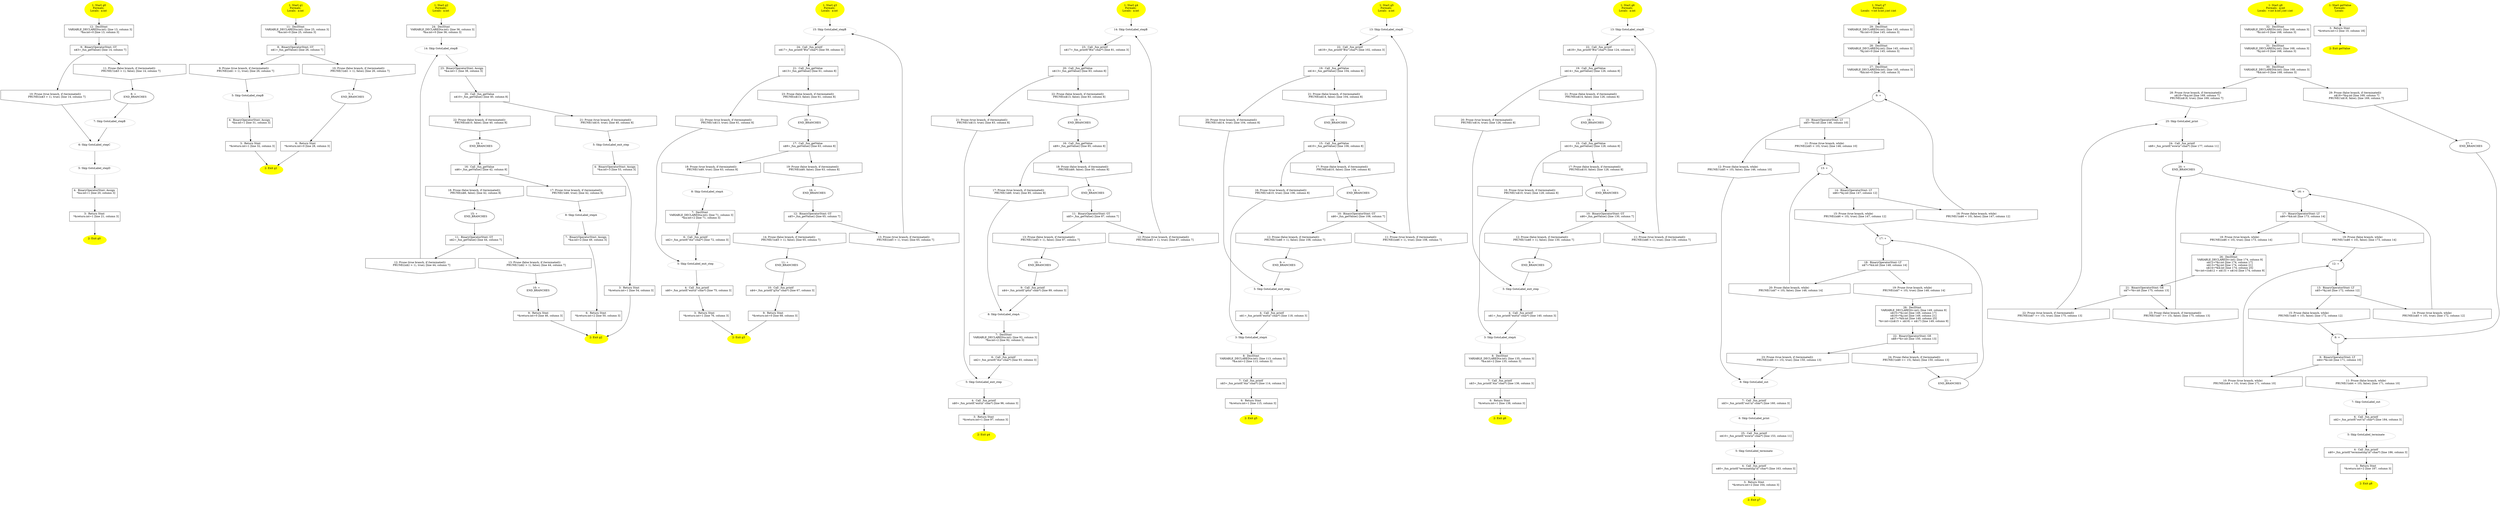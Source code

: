 /* @generated */
digraph cfg {
"g0.8ac829e3bb8338d7_1" [label="1: Start g0\nFormals: \nLocals:  a:int \n  " color=yellow style=filled]
	

	 "g0.8ac829e3bb8338d7_1" -> "g0.8ac829e3bb8338d7_12" ;
"g0.8ac829e3bb8338d7_2" [label="2: Exit g0 \n  " color=yellow style=filled]
	

"g0.8ac829e3bb8338d7_3" [label="3:  Return Stmt \n   *&return:int=1 [line 21, column 3]\n " shape="box"]
	

	 "g0.8ac829e3bb8338d7_3" -> "g0.8ac829e3bb8338d7_2" ;
"g0.8ac829e3bb8338d7_4" [label="4:  BinaryOperatorStmt: Assign \n   *&a:int=1 [line 20, column 3]\n " shape="box"]
	

	 "g0.8ac829e3bb8338d7_4" -> "g0.8ac829e3bb8338d7_3" ;
"g0.8ac829e3bb8338d7_5" [label="5: Skip GotoLabel_stepD \n  " color="gray"]
	

	 "g0.8ac829e3bb8338d7_5" -> "g0.8ac829e3bb8338d7_4" ;
"g0.8ac829e3bb8338d7_6" [label="6: Skip GotoLabel_stepC \n  " color="gray"]
	

	 "g0.8ac829e3bb8338d7_6" -> "g0.8ac829e3bb8338d7_5" ;
"g0.8ac829e3bb8338d7_7" [label="7: Skip GotoLabel_stepB \n  " color="gray"]
	

	 "g0.8ac829e3bb8338d7_7" -> "g0.8ac829e3bb8338d7_6" ;
"g0.8ac829e3bb8338d7_8" [label="8: + \n   END_BRANCHES\n " ]
	

	 "g0.8ac829e3bb8338d7_8" -> "g0.8ac829e3bb8338d7_7" ;
"g0.8ac829e3bb8338d7_9" [label="9:  BinaryOperatorStmt: GT \n   n$3=_fun_getValue() [line 14, column 7]\n " shape="box"]
	

	 "g0.8ac829e3bb8338d7_9" -> "g0.8ac829e3bb8338d7_10" ;
	 "g0.8ac829e3bb8338d7_9" -> "g0.8ac829e3bb8338d7_11" ;
"g0.8ac829e3bb8338d7_10" [label="10: Prune (true branch, if (terminated)) \n   PRUNE((n$3 > 1), true); [line 14, column 7]\n " shape="invhouse"]
	

	 "g0.8ac829e3bb8338d7_10" -> "g0.8ac829e3bb8338d7_6" ;
"g0.8ac829e3bb8338d7_11" [label="11: Prune (false branch, if (terminated)) \n   PRUNE(!(n$3 > 1), false); [line 14, column 7]\n " shape="invhouse"]
	

	 "g0.8ac829e3bb8338d7_11" -> "g0.8ac829e3bb8338d7_8" ;
"g0.8ac829e3bb8338d7_12" [label="12:  DeclStmt \n   VARIABLE_DECLARED(a:int); [line 13, column 3]\n  *&a:int=0 [line 13, column 3]\n " shape="box"]
	

	 "g0.8ac829e3bb8338d7_12" -> "g0.8ac829e3bb8338d7_9" ;
"g1.0120a4f9196a5f9e_1" [label="1: Start g1\nFormals: \nLocals:  a:int \n  " color=yellow style=filled]
	

	 "g1.0120a4f9196a5f9e_1" -> "g1.0120a4f9196a5f9e_11" ;
"g1.0120a4f9196a5f9e_2" [label="2: Exit g1 \n  " color=yellow style=filled]
	

"g1.0120a4f9196a5f9e_3" [label="3:  Return Stmt \n   *&return:int=1 [line 32, column 3]\n " shape="box"]
	

	 "g1.0120a4f9196a5f9e_3" -> "g1.0120a4f9196a5f9e_2" ;
"g1.0120a4f9196a5f9e_4" [label="4:  BinaryOperatorStmt: Assign \n   *&a:int=1 [line 31, column 3]\n " shape="box"]
	

	 "g1.0120a4f9196a5f9e_4" -> "g1.0120a4f9196a5f9e_3" ;
"g1.0120a4f9196a5f9e_5" [label="5: Skip GotoLabel_stepB \n  " color="gray"]
	

	 "g1.0120a4f9196a5f9e_5" -> "g1.0120a4f9196a5f9e_4" ;
"g1.0120a4f9196a5f9e_6" [label="6:  Return Stmt \n   *&return:int=0 [line 28, column 3]\n " shape="box"]
	

	 "g1.0120a4f9196a5f9e_6" -> "g1.0120a4f9196a5f9e_2" ;
"g1.0120a4f9196a5f9e_7" [label="7: + \n   END_BRANCHES\n " ]
	

	 "g1.0120a4f9196a5f9e_7" -> "g1.0120a4f9196a5f9e_6" ;
"g1.0120a4f9196a5f9e_8" [label="8:  BinaryOperatorStmt: GT \n   n$1=_fun_getValue() [line 26, column 7]\n " shape="box"]
	

	 "g1.0120a4f9196a5f9e_8" -> "g1.0120a4f9196a5f9e_9" ;
	 "g1.0120a4f9196a5f9e_8" -> "g1.0120a4f9196a5f9e_10" ;
"g1.0120a4f9196a5f9e_9" [label="9: Prune (true branch, if (terminated)) \n   PRUNE((n$1 > 1), true); [line 26, column 7]\n " shape="invhouse"]
	

	 "g1.0120a4f9196a5f9e_9" -> "g1.0120a4f9196a5f9e_5" ;
"g1.0120a4f9196a5f9e_10" [label="10: Prune (false branch, if (terminated)) \n   PRUNE(!(n$1 > 1), false); [line 26, column 7]\n " shape="invhouse"]
	

	 "g1.0120a4f9196a5f9e_10" -> "g1.0120a4f9196a5f9e_7" ;
"g1.0120a4f9196a5f9e_11" [label="11:  DeclStmt \n   VARIABLE_DECLARED(a:int); [line 25, column 3]\n  *&a:int=0 [line 25, column 3]\n " shape="box"]
	

	 "g1.0120a4f9196a5f9e_11" -> "g1.0120a4f9196a5f9e_8" ;
"g2.e1c80488853d86ab_1" [label="1: Start g2\nFormals: \nLocals:  a:int \n  " color=yellow style=filled]
	

	 "g2.e1c80488853d86ab_1" -> "g2.e1c80488853d86ab_24" ;
"g2.e1c80488853d86ab_2" [label="2: Exit g2 \n  " color=yellow style=filled]
	

"g2.e1c80488853d86ab_3" [label="3:  Return Stmt \n   *&return:int=1 [line 54, column 3]\n " shape="box"]
	

	 "g2.e1c80488853d86ab_3" -> "g2.e1c80488853d86ab_2" ;
"g2.e1c80488853d86ab_4" [label="4:  BinaryOperatorStmt: Assign \n   *&a:int=3 [line 53, column 3]\n " shape="box"]
	

	 "g2.e1c80488853d86ab_4" -> "g2.e1c80488853d86ab_3" ;
"g2.e1c80488853d86ab_5" [label="5: Skip GotoLabel_exit_step \n  " color="gray"]
	

	 "g2.e1c80488853d86ab_5" -> "g2.e1c80488853d86ab_4" ;
"g2.e1c80488853d86ab_6" [label="6:  Return Stmt \n   *&return:int=2 [line 50, column 3]\n " shape="box"]
	

	 "g2.e1c80488853d86ab_6" -> "g2.e1c80488853d86ab_2" ;
"g2.e1c80488853d86ab_7" [label="7:  BinaryOperatorStmt: Assign \n   *&a:int=2 [line 49, column 3]\n " shape="box"]
	

	 "g2.e1c80488853d86ab_7" -> "g2.e1c80488853d86ab_6" ;
"g2.e1c80488853d86ab_8" [label="8: Skip GotoLabel_stepA \n  " color="gray"]
	

	 "g2.e1c80488853d86ab_8" -> "g2.e1c80488853d86ab_7" ;
"g2.e1c80488853d86ab_9" [label="9:  Return Stmt \n   *&return:int=0 [line 46, column 3]\n " shape="box"]
	

	 "g2.e1c80488853d86ab_9" -> "g2.e1c80488853d86ab_2" ;
"g2.e1c80488853d86ab_10" [label="10: + \n   END_BRANCHES\n " ]
	

	 "g2.e1c80488853d86ab_10" -> "g2.e1c80488853d86ab_9" ;
"g2.e1c80488853d86ab_11" [label="11:  BinaryOperatorStmt: GT \n   n$2=_fun_getValue() [line 44, column 7]\n " shape="box"]
	

	 "g2.e1c80488853d86ab_11" -> "g2.e1c80488853d86ab_12" ;
	 "g2.e1c80488853d86ab_11" -> "g2.e1c80488853d86ab_13" ;
"g2.e1c80488853d86ab_12" [label="12: Prune (true branch, if (terminated)) \n   PRUNE((n$2 > 1), true); [line 44, column 7]\n " shape="invhouse"]
	

	 "g2.e1c80488853d86ab_12" -> "g2.e1c80488853d86ab_14" ;
"g2.e1c80488853d86ab_13" [label="13: Prune (false branch, if (terminated)) \n   PRUNE(!(n$2 > 1), false); [line 44, column 7]\n " shape="invhouse"]
	

	 "g2.e1c80488853d86ab_13" -> "g2.e1c80488853d86ab_10" ;
"g2.e1c80488853d86ab_14" [label="14: Skip GotoLabel_stepB \n  " color="gray"]
	

	 "g2.e1c80488853d86ab_14" -> "g2.e1c80488853d86ab_23" ;
"g2.e1c80488853d86ab_15" [label="15: + \n   END_BRANCHES\n " ]
	

	 "g2.e1c80488853d86ab_15" -> "g2.e1c80488853d86ab_11" ;
"g2.e1c80488853d86ab_16" [label="16:  Call _fun_getValue \n   n$6=_fun_getValue() [line 42, column 8]\n " shape="box"]
	

	 "g2.e1c80488853d86ab_16" -> "g2.e1c80488853d86ab_17" ;
	 "g2.e1c80488853d86ab_16" -> "g2.e1c80488853d86ab_18" ;
"g2.e1c80488853d86ab_17" [label="17: Prune (true branch, if (terminated)) \n   PRUNE(!n$6, true); [line 42, column 8]\n " shape="invhouse"]
	

	 "g2.e1c80488853d86ab_17" -> "g2.e1c80488853d86ab_8" ;
"g2.e1c80488853d86ab_18" [label="18: Prune (false branch, if (terminated)) \n   PRUNE(n$6, false); [line 42, column 8]\n " shape="invhouse"]
	

	 "g2.e1c80488853d86ab_18" -> "g2.e1c80488853d86ab_15" ;
"g2.e1c80488853d86ab_19" [label="19: + \n   END_BRANCHES\n " ]
	

	 "g2.e1c80488853d86ab_19" -> "g2.e1c80488853d86ab_16" ;
"g2.e1c80488853d86ab_20" [label="20:  Call _fun_getValue \n   n$10=_fun_getValue() [line 40, column 8]\n " shape="box"]
	

	 "g2.e1c80488853d86ab_20" -> "g2.e1c80488853d86ab_21" ;
	 "g2.e1c80488853d86ab_20" -> "g2.e1c80488853d86ab_22" ;
"g2.e1c80488853d86ab_21" [label="21: Prune (true branch, if (terminated)) \n   PRUNE(!n$10, true); [line 40, column 8]\n " shape="invhouse"]
	

	 "g2.e1c80488853d86ab_21" -> "g2.e1c80488853d86ab_5" ;
"g2.e1c80488853d86ab_22" [label="22: Prune (false branch, if (terminated)) \n   PRUNE(n$10, false); [line 40, column 8]\n " shape="invhouse"]
	

	 "g2.e1c80488853d86ab_22" -> "g2.e1c80488853d86ab_19" ;
"g2.e1c80488853d86ab_23" [label="23:  BinaryOperatorStmt: Assign \n   *&a:int=1 [line 38, column 3]\n " shape="box"]
	

	 "g2.e1c80488853d86ab_23" -> "g2.e1c80488853d86ab_20" ;
"g2.e1c80488853d86ab_24" [label="24:  DeclStmt \n   VARIABLE_DECLARED(a:int); [line 36, column 3]\n  *&a:int=0 [line 36, column 3]\n " shape="box"]
	

	 "g2.e1c80488853d86ab_24" -> "g2.e1c80488853d86ab_14" ;
"g3.8a9fd7dfda802921_1" [label="1: Start g3\nFormals: \nLocals:  a:int \n  " color=yellow style=filled]
	

	 "g3.8a9fd7dfda802921_1" -> "g3.8a9fd7dfda802921_15" ;
"g3.8a9fd7dfda802921_2" [label="2: Exit g3 \n  " color=yellow style=filled]
	

"g3.8a9fd7dfda802921_3" [label="3:  Return Stmt \n   *&return:int=1 [line 76, column 3]\n " shape="box"]
	

	 "g3.8a9fd7dfda802921_3" -> "g3.8a9fd7dfda802921_2" ;
"g3.8a9fd7dfda802921_4" [label="4:  Call _fun_printf \n   n$0=_fun_printf(\"exit\\n\":char*) [line 75, column 3]\n " shape="box"]
	

	 "g3.8a9fd7dfda802921_4" -> "g3.8a9fd7dfda802921_3" ;
"g3.8a9fd7dfda802921_5" [label="5: Skip GotoLabel_exit_step \n  " color="gray"]
	

	 "g3.8a9fd7dfda802921_5" -> "g3.8a9fd7dfda802921_4" ;
"g3.8a9fd7dfda802921_6" [label="6:  Call _fun_printf \n   n$2=_fun_printf(\"A\\n\":char*) [line 72, column 3]\n " shape="box"]
	

	 "g3.8a9fd7dfda802921_6" -> "g3.8a9fd7dfda802921_5" ;
"g3.8a9fd7dfda802921_7" [label="7:  DeclStmt \n   VARIABLE_DECLARED(a:int); [line 71, column 3]\n  *&a:int=2 [line 71, column 3]\n " shape="box"]
	

	 "g3.8a9fd7dfda802921_7" -> "g3.8a9fd7dfda802921_6" ;
"g3.8a9fd7dfda802921_8" [label="8: Skip GotoLabel_stepA \n  " color="gray"]
	

	 "g3.8a9fd7dfda802921_8" -> "g3.8a9fd7dfda802921_7" ;
"g3.8a9fd7dfda802921_9" [label="9:  Return Stmt \n   *&return:int=0 [line 68, column 3]\n " shape="box"]
	

	 "g3.8a9fd7dfda802921_9" -> "g3.8a9fd7dfda802921_2" ;
"g3.8a9fd7dfda802921_10" [label="10:  Call _fun_printf \n   n$4=_fun_printf(\"g3\\n\":char*) [line 67, column 3]\n " shape="box"]
	

	 "g3.8a9fd7dfda802921_10" -> "g3.8a9fd7dfda802921_9" ;
"g3.8a9fd7dfda802921_11" [label="11: + \n   END_BRANCHES\n " ]
	

	 "g3.8a9fd7dfda802921_11" -> "g3.8a9fd7dfda802921_10" ;
"g3.8a9fd7dfda802921_12" [label="12:  BinaryOperatorStmt: GT \n   n$5=_fun_getValue() [line 65, column 7]\n " shape="box"]
	

	 "g3.8a9fd7dfda802921_12" -> "g3.8a9fd7dfda802921_13" ;
	 "g3.8a9fd7dfda802921_12" -> "g3.8a9fd7dfda802921_14" ;
"g3.8a9fd7dfda802921_13" [label="13: Prune (true branch, if (terminated)) \n   PRUNE((n$5 > 1), true); [line 65, column 7]\n " shape="invhouse"]
	

	 "g3.8a9fd7dfda802921_13" -> "g3.8a9fd7dfda802921_15" ;
"g3.8a9fd7dfda802921_14" [label="14: Prune (false branch, if (terminated)) \n   PRUNE(!(n$5 > 1), false); [line 65, column 7]\n " shape="invhouse"]
	

	 "g3.8a9fd7dfda802921_14" -> "g3.8a9fd7dfda802921_11" ;
"g3.8a9fd7dfda802921_15" [label="15: Skip GotoLabel_stepB \n  " color="gray"]
	

	 "g3.8a9fd7dfda802921_15" -> "g3.8a9fd7dfda802921_24" ;
"g3.8a9fd7dfda802921_16" [label="16: + \n   END_BRANCHES\n " ]
	

	 "g3.8a9fd7dfda802921_16" -> "g3.8a9fd7dfda802921_12" ;
"g3.8a9fd7dfda802921_17" [label="17:  Call _fun_getValue \n   n$9=_fun_getValue() [line 63, column 8]\n " shape="box"]
	

	 "g3.8a9fd7dfda802921_17" -> "g3.8a9fd7dfda802921_18" ;
	 "g3.8a9fd7dfda802921_17" -> "g3.8a9fd7dfda802921_19" ;
"g3.8a9fd7dfda802921_18" [label="18: Prune (true branch, if (terminated)) \n   PRUNE(!n$9, true); [line 63, column 8]\n " shape="invhouse"]
	

	 "g3.8a9fd7dfda802921_18" -> "g3.8a9fd7dfda802921_8" ;
"g3.8a9fd7dfda802921_19" [label="19: Prune (false branch, if (terminated)) \n   PRUNE(n$9, false); [line 63, column 8]\n " shape="invhouse"]
	

	 "g3.8a9fd7dfda802921_19" -> "g3.8a9fd7dfda802921_16" ;
"g3.8a9fd7dfda802921_20" [label="20: + \n   END_BRANCHES\n " ]
	

	 "g3.8a9fd7dfda802921_20" -> "g3.8a9fd7dfda802921_17" ;
"g3.8a9fd7dfda802921_21" [label="21:  Call _fun_getValue \n   n$13=_fun_getValue() [line 61, column 8]\n " shape="box"]
	

	 "g3.8a9fd7dfda802921_21" -> "g3.8a9fd7dfda802921_22" ;
	 "g3.8a9fd7dfda802921_21" -> "g3.8a9fd7dfda802921_23" ;
"g3.8a9fd7dfda802921_22" [label="22: Prune (true branch, if (terminated)) \n   PRUNE(!n$13, true); [line 61, column 8]\n " shape="invhouse"]
	

	 "g3.8a9fd7dfda802921_22" -> "g3.8a9fd7dfda802921_5" ;
"g3.8a9fd7dfda802921_23" [label="23: Prune (false branch, if (terminated)) \n   PRUNE(n$13, false); [line 61, column 8]\n " shape="invhouse"]
	

	 "g3.8a9fd7dfda802921_23" -> "g3.8a9fd7dfda802921_20" ;
"g3.8a9fd7dfda802921_24" [label="24:  Call _fun_printf \n   n$17=_fun_printf(\"B\\n\":char*) [line 59, column 3]\n " shape="box"]
	

	 "g3.8a9fd7dfda802921_24" -> "g3.8a9fd7dfda802921_21" ;
"g4.b0b5c8f28ad7834e_1" [label="1: Start g4\nFormals: \nLocals:  a:int \n  " color=yellow style=filled]
	

	 "g4.b0b5c8f28ad7834e_1" -> "g4.b0b5c8f28ad7834e_14" ;
"g4.b0b5c8f28ad7834e_2" [label="2: Exit g4 \n  " color=yellow style=filled]
	

"g4.b0b5c8f28ad7834e_3" [label="3:  Return Stmt \n   *&return:int=1 [line 97, column 3]\n " shape="box"]
	

	 "g4.b0b5c8f28ad7834e_3" -> "g4.b0b5c8f28ad7834e_2" ;
"g4.b0b5c8f28ad7834e_4" [label="4:  Call _fun_printf \n   n$0=_fun_printf(\"exit\\n\":char*) [line 96, column 3]\n " shape="box"]
	

	 "g4.b0b5c8f28ad7834e_4" -> "g4.b0b5c8f28ad7834e_3" ;
"g4.b0b5c8f28ad7834e_5" [label="5: Skip GotoLabel_exit_step \n  " color="gray"]
	

	 "g4.b0b5c8f28ad7834e_5" -> "g4.b0b5c8f28ad7834e_4" ;
"g4.b0b5c8f28ad7834e_6" [label="6:  Call _fun_printf \n   n$2=_fun_printf(\"A\\n\":char*) [line 93, column 3]\n " shape="box"]
	

	 "g4.b0b5c8f28ad7834e_6" -> "g4.b0b5c8f28ad7834e_5" ;
"g4.b0b5c8f28ad7834e_7" [label="7:  DeclStmt \n   VARIABLE_DECLARED(a:int); [line 92, column 3]\n  *&a:int=2 [line 92, column 3]\n " shape="box"]
	

	 "g4.b0b5c8f28ad7834e_7" -> "g4.b0b5c8f28ad7834e_6" ;
"g4.b0b5c8f28ad7834e_8" [label="8: Skip GotoLabel_stepA \n  " color="gray"]
	

	 "g4.b0b5c8f28ad7834e_8" -> "g4.b0b5c8f28ad7834e_7" ;
"g4.b0b5c8f28ad7834e_9" [label="9:  Call _fun_printf \n   n$4=_fun_printf(\"g4\\n\":char*) [line 89, column 3]\n " shape="box"]
	

	 "g4.b0b5c8f28ad7834e_9" -> "g4.b0b5c8f28ad7834e_8" ;
"g4.b0b5c8f28ad7834e_10" [label="10: + \n   END_BRANCHES\n " ]
	

	 "g4.b0b5c8f28ad7834e_10" -> "g4.b0b5c8f28ad7834e_9" ;
"g4.b0b5c8f28ad7834e_11" [label="11:  BinaryOperatorStmt: GT \n   n$5=_fun_getValue() [line 87, column 7]\n " shape="box"]
	

	 "g4.b0b5c8f28ad7834e_11" -> "g4.b0b5c8f28ad7834e_12" ;
	 "g4.b0b5c8f28ad7834e_11" -> "g4.b0b5c8f28ad7834e_13" ;
"g4.b0b5c8f28ad7834e_12" [label="12: Prune (true branch, if (terminated)) \n   PRUNE((n$5 > 1), true); [line 87, column 7]\n " shape="invhouse"]
	

	 "g4.b0b5c8f28ad7834e_12" -> "g4.b0b5c8f28ad7834e_14" ;
"g4.b0b5c8f28ad7834e_13" [label="13: Prune (false branch, if (terminated)) \n   PRUNE(!(n$5 > 1), false); [line 87, column 7]\n " shape="invhouse"]
	

	 "g4.b0b5c8f28ad7834e_13" -> "g4.b0b5c8f28ad7834e_10" ;
"g4.b0b5c8f28ad7834e_14" [label="14: Skip GotoLabel_stepB \n  " color="gray"]
	

	 "g4.b0b5c8f28ad7834e_14" -> "g4.b0b5c8f28ad7834e_23" ;
"g4.b0b5c8f28ad7834e_15" [label="15: + \n   END_BRANCHES\n " ]
	

	 "g4.b0b5c8f28ad7834e_15" -> "g4.b0b5c8f28ad7834e_11" ;
"g4.b0b5c8f28ad7834e_16" [label="16:  Call _fun_getValue \n   n$9=_fun_getValue() [line 85, column 8]\n " shape="box"]
	

	 "g4.b0b5c8f28ad7834e_16" -> "g4.b0b5c8f28ad7834e_17" ;
	 "g4.b0b5c8f28ad7834e_16" -> "g4.b0b5c8f28ad7834e_18" ;
"g4.b0b5c8f28ad7834e_17" [label="17: Prune (true branch, if (terminated)) \n   PRUNE(!n$9, true); [line 85, column 8]\n " shape="invhouse"]
	

	 "g4.b0b5c8f28ad7834e_17" -> "g4.b0b5c8f28ad7834e_8" ;
"g4.b0b5c8f28ad7834e_18" [label="18: Prune (false branch, if (terminated)) \n   PRUNE(n$9, false); [line 85, column 8]\n " shape="invhouse"]
	

	 "g4.b0b5c8f28ad7834e_18" -> "g4.b0b5c8f28ad7834e_15" ;
"g4.b0b5c8f28ad7834e_19" [label="19: + \n   END_BRANCHES\n " ]
	

	 "g4.b0b5c8f28ad7834e_19" -> "g4.b0b5c8f28ad7834e_16" ;
"g4.b0b5c8f28ad7834e_20" [label="20:  Call _fun_getValue \n   n$13=_fun_getValue() [line 83, column 8]\n " shape="box"]
	

	 "g4.b0b5c8f28ad7834e_20" -> "g4.b0b5c8f28ad7834e_21" ;
	 "g4.b0b5c8f28ad7834e_20" -> "g4.b0b5c8f28ad7834e_22" ;
"g4.b0b5c8f28ad7834e_21" [label="21: Prune (true branch, if (terminated)) \n   PRUNE(!n$13, true); [line 83, column 8]\n " shape="invhouse"]
	

	 "g4.b0b5c8f28ad7834e_21" -> "g4.b0b5c8f28ad7834e_5" ;
"g4.b0b5c8f28ad7834e_22" [label="22: Prune (false branch, if (terminated)) \n   PRUNE(n$13, false); [line 83, column 8]\n " shape="invhouse"]
	

	 "g4.b0b5c8f28ad7834e_22" -> "g4.b0b5c8f28ad7834e_19" ;
"g4.b0b5c8f28ad7834e_23" [label="23:  Call _fun_printf \n   n$17=_fun_printf(\"B\\n\":char*) [line 81, column 3]\n " shape="box"]
	

	 "g4.b0b5c8f28ad7834e_23" -> "g4.b0b5c8f28ad7834e_20" ;
"g5.37c965a8d6d7bec2_1" [label="1: Start g5\nFormals: \nLocals:  a:int \n  " color=yellow style=filled]
	

	 "g5.37c965a8d6d7bec2_1" -> "g5.37c965a8d6d7bec2_13" ;
"g5.37c965a8d6d7bec2_2" [label="2: Exit g5 \n  " color=yellow style=filled]
	

"g5.37c965a8d6d7bec2_3" [label="3: Skip GotoLabel_stepA \n  " color="gray"]
	

	 "g5.37c965a8d6d7bec2_3" -> "g5.37c965a8d6d7bec2_8" ;
"g5.37c965a8d6d7bec2_4" [label="4:  Call _fun_printf \n   n$1=_fun_printf(\"exit\\n\":char*) [line 118, column 3]\n " shape="box"]
	

	 "g5.37c965a8d6d7bec2_4" -> "g5.37c965a8d6d7bec2_3" ;
"g5.37c965a8d6d7bec2_5" [label="5: Skip GotoLabel_exit_step \n  " color="gray"]
	

	 "g5.37c965a8d6d7bec2_5" -> "g5.37c965a8d6d7bec2_4" ;
"g5.37c965a8d6d7bec2_6" [label="6:  Return Stmt \n   *&return:int=1 [line 115, column 3]\n " shape="box"]
	

	 "g5.37c965a8d6d7bec2_6" -> "g5.37c965a8d6d7bec2_2" ;
"g5.37c965a8d6d7bec2_7" [label="7:  Call _fun_printf \n   n$3=_fun_printf(\"A\\n\":char*) [line 114, column 3]\n " shape="box"]
	

	 "g5.37c965a8d6d7bec2_7" -> "g5.37c965a8d6d7bec2_6" ;
"g5.37c965a8d6d7bec2_8" [label="8:  DeclStmt \n   VARIABLE_DECLARED(a:int); [line 113, column 3]\n  *&a:int=2 [line 113, column 3]\n " shape="box"]
	

	 "g5.37c965a8d6d7bec2_8" -> "g5.37c965a8d6d7bec2_7" ;
"g5.37c965a8d6d7bec2_9" [label="9: + \n   END_BRANCHES\n " ]
	

	 "g5.37c965a8d6d7bec2_9" -> "g5.37c965a8d6d7bec2_5" ;
"g5.37c965a8d6d7bec2_10" [label="10:  BinaryOperatorStmt: GT \n   n$6=_fun_getValue() [line 108, column 7]\n " shape="box"]
	

	 "g5.37c965a8d6d7bec2_10" -> "g5.37c965a8d6d7bec2_11" ;
	 "g5.37c965a8d6d7bec2_10" -> "g5.37c965a8d6d7bec2_12" ;
"g5.37c965a8d6d7bec2_11" [label="11: Prune (true branch, if (terminated)) \n   PRUNE((n$6 > 1), true); [line 108, column 7]\n " shape="invhouse"]
	

	 "g5.37c965a8d6d7bec2_11" -> "g5.37c965a8d6d7bec2_13" ;
"g5.37c965a8d6d7bec2_12" [label="12: Prune (false branch, if (terminated)) \n   PRUNE(!(n$6 > 1), false); [line 108, column 7]\n " shape="invhouse"]
	

	 "g5.37c965a8d6d7bec2_12" -> "g5.37c965a8d6d7bec2_9" ;
"g5.37c965a8d6d7bec2_13" [label="13: Skip GotoLabel_stepB \n  " color="gray"]
	

	 "g5.37c965a8d6d7bec2_13" -> "g5.37c965a8d6d7bec2_22" ;
"g5.37c965a8d6d7bec2_14" [label="14: + \n   END_BRANCHES\n " ]
	

	 "g5.37c965a8d6d7bec2_14" -> "g5.37c965a8d6d7bec2_10" ;
"g5.37c965a8d6d7bec2_15" [label="15:  Call _fun_getValue \n   n$10=_fun_getValue() [line 106, column 8]\n " shape="box"]
	

	 "g5.37c965a8d6d7bec2_15" -> "g5.37c965a8d6d7bec2_16" ;
	 "g5.37c965a8d6d7bec2_15" -> "g5.37c965a8d6d7bec2_17" ;
"g5.37c965a8d6d7bec2_16" [label="16: Prune (true branch, if (terminated)) \n   PRUNE(!n$10, true); [line 106, column 8]\n " shape="invhouse"]
	

	 "g5.37c965a8d6d7bec2_16" -> "g5.37c965a8d6d7bec2_3" ;
"g5.37c965a8d6d7bec2_17" [label="17: Prune (false branch, if (terminated)) \n   PRUNE(n$10, false); [line 106, column 8]\n " shape="invhouse"]
	

	 "g5.37c965a8d6d7bec2_17" -> "g5.37c965a8d6d7bec2_14" ;
"g5.37c965a8d6d7bec2_18" [label="18: + \n   END_BRANCHES\n " ]
	

	 "g5.37c965a8d6d7bec2_18" -> "g5.37c965a8d6d7bec2_15" ;
"g5.37c965a8d6d7bec2_19" [label="19:  Call _fun_getValue \n   n$14=_fun_getValue() [line 104, column 8]\n " shape="box"]
	

	 "g5.37c965a8d6d7bec2_19" -> "g5.37c965a8d6d7bec2_20" ;
	 "g5.37c965a8d6d7bec2_19" -> "g5.37c965a8d6d7bec2_21" ;
"g5.37c965a8d6d7bec2_20" [label="20: Prune (true branch, if (terminated)) \n   PRUNE(!n$14, true); [line 104, column 8]\n " shape="invhouse"]
	

	 "g5.37c965a8d6d7bec2_20" -> "g5.37c965a8d6d7bec2_5" ;
"g5.37c965a8d6d7bec2_21" [label="21: Prune (false branch, if (terminated)) \n   PRUNE(n$14, false); [line 104, column 8]\n " shape="invhouse"]
	

	 "g5.37c965a8d6d7bec2_21" -> "g5.37c965a8d6d7bec2_18" ;
"g5.37c965a8d6d7bec2_22" [label="22:  Call _fun_printf \n   n$18=_fun_printf(\"B\\n\":char*) [line 102, column 3]\n " shape="box"]
	

	 "g5.37c965a8d6d7bec2_22" -> "g5.37c965a8d6d7bec2_19" ;
"g6.4a4314ef967aad20_1" [label="1: Start g6\nFormals: \nLocals:  a:int \n  " color=yellow style=filled]
	

	 "g6.4a4314ef967aad20_1" -> "g6.4a4314ef967aad20_13" ;
"g6.4a4314ef967aad20_2" [label="2: Exit g6 \n  " color=yellow style=filled]
	

"g6.4a4314ef967aad20_3" [label="3: Skip GotoLabel_stepA \n  " color="gray"]
	

	 "g6.4a4314ef967aad20_3" -> "g6.4a4314ef967aad20_8" ;
"g6.4a4314ef967aad20_4" [label="4:  Call _fun_printf \n   n$1=_fun_printf(\"exit\\n\":char*) [line 140, column 3]\n " shape="box"]
	

	 "g6.4a4314ef967aad20_4" -> "g6.4a4314ef967aad20_3" ;
"g6.4a4314ef967aad20_5" [label="5: Skip GotoLabel_exit_step \n  " color="gray"]
	

	 "g6.4a4314ef967aad20_5" -> "g6.4a4314ef967aad20_4" ;
"g6.4a4314ef967aad20_6" [label="6:  Return Stmt \n   *&return:int=1 [line 138, column 3]\n " shape="box"]
	

	 "g6.4a4314ef967aad20_6" -> "g6.4a4314ef967aad20_2" ;
"g6.4a4314ef967aad20_7" [label="7:  Call _fun_printf \n   n$3=_fun_printf(\"A\\n\":char*) [line 136, column 3]\n " shape="box"]
	

	 "g6.4a4314ef967aad20_7" -> "g6.4a4314ef967aad20_6" ;
"g6.4a4314ef967aad20_8" [label="8:  DeclStmt \n   VARIABLE_DECLARED(a:int); [line 135, column 3]\n  *&a:int=2 [line 135, column 3]\n " shape="box"]
	

	 "g6.4a4314ef967aad20_8" -> "g6.4a4314ef967aad20_7" ;
"g6.4a4314ef967aad20_9" [label="9: + \n   END_BRANCHES\n " ]
	

	 "g6.4a4314ef967aad20_9" -> "g6.4a4314ef967aad20_5" ;
"g6.4a4314ef967aad20_10" [label="10:  BinaryOperatorStmt: GT \n   n$6=_fun_getValue() [line 130, column 7]\n " shape="box"]
	

	 "g6.4a4314ef967aad20_10" -> "g6.4a4314ef967aad20_11" ;
	 "g6.4a4314ef967aad20_10" -> "g6.4a4314ef967aad20_12" ;
"g6.4a4314ef967aad20_11" [label="11: Prune (true branch, if (terminated)) \n   PRUNE((n$6 > 1), true); [line 130, column 7]\n " shape="invhouse"]
	

	 "g6.4a4314ef967aad20_11" -> "g6.4a4314ef967aad20_13" ;
"g6.4a4314ef967aad20_12" [label="12: Prune (false branch, if (terminated)) \n   PRUNE(!(n$6 > 1), false); [line 130, column 7]\n " shape="invhouse"]
	

	 "g6.4a4314ef967aad20_12" -> "g6.4a4314ef967aad20_9" ;
"g6.4a4314ef967aad20_13" [label="13: Skip GotoLabel_stepB \n  " color="gray"]
	

	 "g6.4a4314ef967aad20_13" -> "g6.4a4314ef967aad20_22" ;
"g6.4a4314ef967aad20_14" [label="14: + \n   END_BRANCHES\n " ]
	

	 "g6.4a4314ef967aad20_14" -> "g6.4a4314ef967aad20_10" ;
"g6.4a4314ef967aad20_15" [label="15:  Call _fun_getValue \n   n$10=_fun_getValue() [line 128, column 8]\n " shape="box"]
	

	 "g6.4a4314ef967aad20_15" -> "g6.4a4314ef967aad20_16" ;
	 "g6.4a4314ef967aad20_15" -> "g6.4a4314ef967aad20_17" ;
"g6.4a4314ef967aad20_16" [label="16: Prune (true branch, if (terminated)) \n   PRUNE(!n$10, true); [line 128, column 8]\n " shape="invhouse"]
	

	 "g6.4a4314ef967aad20_16" -> "g6.4a4314ef967aad20_3" ;
"g6.4a4314ef967aad20_17" [label="17: Prune (false branch, if (terminated)) \n   PRUNE(n$10, false); [line 128, column 8]\n " shape="invhouse"]
	

	 "g6.4a4314ef967aad20_17" -> "g6.4a4314ef967aad20_14" ;
"g6.4a4314ef967aad20_18" [label="18: + \n   END_BRANCHES\n " ]
	

	 "g6.4a4314ef967aad20_18" -> "g6.4a4314ef967aad20_15" ;
"g6.4a4314ef967aad20_19" [label="19:  Call _fun_getValue \n   n$14=_fun_getValue() [line 126, column 8]\n " shape="box"]
	

	 "g6.4a4314ef967aad20_19" -> "g6.4a4314ef967aad20_20" ;
	 "g6.4a4314ef967aad20_19" -> "g6.4a4314ef967aad20_21" ;
"g6.4a4314ef967aad20_20" [label="20: Prune (true branch, if (terminated)) \n   PRUNE(!n$14, true); [line 126, column 8]\n " shape="invhouse"]
	

	 "g6.4a4314ef967aad20_20" -> "g6.4a4314ef967aad20_5" ;
"g6.4a4314ef967aad20_21" [label="21: Prune (false branch, if (terminated)) \n   PRUNE(n$14, false); [line 126, column 8]\n " shape="invhouse"]
	

	 "g6.4a4314ef967aad20_21" -> "g6.4a4314ef967aad20_18" ;
"g6.4a4314ef967aad20_22" [label="22:  Call _fun_printf \n   n$18=_fun_printf(\"B\\n\":char*) [line 124, column 3]\n " shape="box"]
	

	 "g6.4a4314ef967aad20_22" -> "g6.4a4314ef967aad20_19" ;
"g7.727bb92f57c3951d_1" [label="1: Start g7\nFormals: \nLocals:  v:int k:int j:int i:int \n  " color=yellow style=filled]
	

	 "g7.727bb92f57c3951d_1" -> "g7.727bb92f57c3951d_29" ;
"g7.727bb92f57c3951d_2" [label="2: Exit g7 \n  " color=yellow style=filled]
	

"g7.727bb92f57c3951d_3" [label="3:  Return Stmt \n   *&return:int=2 [line 164, column 3]\n " shape="box"]
	

	 "g7.727bb92f57c3951d_3" -> "g7.727bb92f57c3951d_2" ;
"g7.727bb92f57c3951d_4" [label="4:  Call _fun_printf \n   n$0=_fun_printf(\"terminating!\\n\":char*) [line 163, column 3]\n " shape="box"]
	

	 "g7.727bb92f57c3951d_4" -> "g7.727bb92f57c3951d_3" ;
"g7.727bb92f57c3951d_5" [label="5: Skip GotoLabel_terminate \n  " color="gray"]
	

	 "g7.727bb92f57c3951d_5" -> "g7.727bb92f57c3951d_4" ;
"g7.727bb92f57c3951d_6" [label="6: Skip GotoLabel_print \n  " color="gray"]
	

	 "g7.727bb92f57c3951d_6" -> "g7.727bb92f57c3951d_25" ;
"g7.727bb92f57c3951d_7" [label="7:  Call _fun_printf \n   n$3=_fun_printf(\"out!\\n\":char*) [line 160, column 3]\n " shape="box"]
	

	 "g7.727bb92f57c3951d_7" -> "g7.727bb92f57c3951d_6" ;
"g7.727bb92f57c3951d_8" [label="8: Skip GotoLabel_out \n  " color="gray"]
	

	 "g7.727bb92f57c3951d_8" -> "g7.727bb92f57c3951d_7" ;
"g7.727bb92f57c3951d_9" [label="9: + \n  " ]
	

	 "g7.727bb92f57c3951d_9" -> "g7.727bb92f57c3951d_10" ;
"g7.727bb92f57c3951d_10" [label="10:  BinaryOperatorStmt: LT \n   n$5=*&i:int [line 146, column 10]\n " shape="box"]
	

	 "g7.727bb92f57c3951d_10" -> "g7.727bb92f57c3951d_11" ;
	 "g7.727bb92f57c3951d_10" -> "g7.727bb92f57c3951d_12" ;
"g7.727bb92f57c3951d_11" [label="11: Prune (true branch, while) \n   PRUNE((n$5 < 10), true); [line 146, column 10]\n " shape="invhouse"]
	

	 "g7.727bb92f57c3951d_11" -> "g7.727bb92f57c3951d_13" ;
"g7.727bb92f57c3951d_12" [label="12: Prune (false branch, while) \n   PRUNE(!(n$5 < 10), false); [line 146, column 10]\n " shape="invhouse"]
	

	 "g7.727bb92f57c3951d_12" -> "g7.727bb92f57c3951d_8" ;
"g7.727bb92f57c3951d_13" [label="13: + \n  " ]
	

	 "g7.727bb92f57c3951d_13" -> "g7.727bb92f57c3951d_14" ;
"g7.727bb92f57c3951d_14" [label="14:  BinaryOperatorStmt: LT \n   n$6=*&j:int [line 147, column 12]\n " shape="box"]
	

	 "g7.727bb92f57c3951d_14" -> "g7.727bb92f57c3951d_15" ;
	 "g7.727bb92f57c3951d_14" -> "g7.727bb92f57c3951d_16" ;
"g7.727bb92f57c3951d_15" [label="15: Prune (true branch, while) \n   PRUNE((n$6 < 10), true); [line 147, column 12]\n " shape="invhouse"]
	

	 "g7.727bb92f57c3951d_15" -> "g7.727bb92f57c3951d_17" ;
"g7.727bb92f57c3951d_16" [label="16: Prune (false branch, while) \n   PRUNE(!(n$6 < 10), false); [line 147, column 12]\n " shape="invhouse"]
	

	 "g7.727bb92f57c3951d_16" -> "g7.727bb92f57c3951d_9" ;
"g7.727bb92f57c3951d_17" [label="17: + \n  " ]
	

	 "g7.727bb92f57c3951d_17" -> "g7.727bb92f57c3951d_18" ;
"g7.727bb92f57c3951d_18" [label="18:  BinaryOperatorStmt: LT \n   n$7=*&k:int [line 148, column 14]\n " shape="box"]
	

	 "g7.727bb92f57c3951d_18" -> "g7.727bb92f57c3951d_19" ;
	 "g7.727bb92f57c3951d_18" -> "g7.727bb92f57c3951d_20" ;
"g7.727bb92f57c3951d_19" [label="19: Prune (true branch, while) \n   PRUNE((n$7 < 10), true); [line 148, column 14]\n " shape="invhouse"]
	

	 "g7.727bb92f57c3951d_19" -> "g7.727bb92f57c3951d_26" ;
"g7.727bb92f57c3951d_20" [label="20: Prune (false branch, while) \n   PRUNE(!(n$7 < 10), false); [line 148, column 14]\n " shape="invhouse"]
	

	 "g7.727bb92f57c3951d_20" -> "g7.727bb92f57c3951d_13" ;
"g7.727bb92f57c3951d_21" [label="21: + \n   END_BRANCHES\n " ]
	

	 "g7.727bb92f57c3951d_21" -> "g7.727bb92f57c3951d_17" ;
"g7.727bb92f57c3951d_22" [label="22:  BinaryOperatorStmt: GE \n   n$8=*&v:int [line 150, column 13]\n " shape="box"]
	

	 "g7.727bb92f57c3951d_22" -> "g7.727bb92f57c3951d_23" ;
	 "g7.727bb92f57c3951d_22" -> "g7.727bb92f57c3951d_24" ;
"g7.727bb92f57c3951d_23" [label="23: Prune (true branch, if (terminated)) \n   PRUNE((n$8 >= 15), true); [line 150, column 13]\n " shape="invhouse"]
	

	 "g7.727bb92f57c3951d_23" -> "g7.727bb92f57c3951d_8" ;
"g7.727bb92f57c3951d_24" [label="24: Prune (false branch, if (terminated)) \n   PRUNE(!(n$8 >= 15), false); [line 150, column 13]\n " shape="invhouse"]
	

	 "g7.727bb92f57c3951d_24" -> "g7.727bb92f57c3951d_21" ;
"g7.727bb92f57c3951d_25" [label="25:  Call _fun_printf \n   n$10=_fun_printf(\"wow\\n\":char*) [line 153, column 11]\n " shape="box"]
	

	 "g7.727bb92f57c3951d_25" -> "g7.727bb92f57c3951d_5" ;
"g7.727bb92f57c3951d_26" [label="26:  DeclStmt \n   VARIABLE_DECLARED(v:int); [line 149, column 9]\n  n$15=*&i:int [line 149, column 17]\n  n$16=*&j:int [line 149, column 21]\n  n$17=*&k:int [line 149, column 25]\n  *&v:int=((n$15 + n$16) + n$17) [line 149, column 9]\n " shape="box"]
	

	 "g7.727bb92f57c3951d_26" -> "g7.727bb92f57c3951d_22" ;
"g7.727bb92f57c3951d_27" [label="27:  DeclStmt \n   VARIABLE_DECLARED(k:int); [line 145, column 3]\n  *&k:int=0 [line 145, column 3]\n " shape="box"]
	

	 "g7.727bb92f57c3951d_27" -> "g7.727bb92f57c3951d_9" ;
"g7.727bb92f57c3951d_28" [label="28:  DeclStmt \n   VARIABLE_DECLARED(j:int); [line 145, column 3]\n  *&j:int=0 [line 145, column 3]\n " shape="box"]
	

	 "g7.727bb92f57c3951d_28" -> "g7.727bb92f57c3951d_27" ;
"g7.727bb92f57c3951d_29" [label="29:  DeclStmt \n   VARIABLE_DECLARED(i:int); [line 145, column 3]\n  *&i:int=0 [line 145, column 3]\n " shape="box"]
	

	 "g7.727bb92f57c3951d_29" -> "g7.727bb92f57c3951d_28" ;
"g8.c98b82371573afc0_1" [label="1: Start g8\nFormals:  q:int\nLocals:  v:int k:int j:int i:int \n  " color=yellow style=filled]
	

	 "g8.c98b82371573afc0_1" -> "g8.c98b82371573afc0_32" ;
"g8.c98b82371573afc0_2" [label="2: Exit g8 \n  " color=yellow style=filled]
	

"g8.c98b82371573afc0_3" [label="3:  Return Stmt \n   *&return:int=2 [line 187, column 3]\n " shape="box"]
	

	 "g8.c98b82371573afc0_3" -> "g8.c98b82371573afc0_2" ;
"g8.c98b82371573afc0_4" [label="4:  Call _fun_printf \n   n$0=_fun_printf(\"terminating!\\n\":char*) [line 186, column 3]\n " shape="box"]
	

	 "g8.c98b82371573afc0_4" -> "g8.c98b82371573afc0_3" ;
"g8.c98b82371573afc0_5" [label="5: Skip GotoLabel_terminate \n  " color="gray"]
	

	 "g8.c98b82371573afc0_5" -> "g8.c98b82371573afc0_4" ;
"g8.c98b82371573afc0_6" [label="6:  Call _fun_printf \n   n$2=_fun_printf(\"out!\\n\":char*) [line 184, column 3]\n " shape="box"]
	

	 "g8.c98b82371573afc0_6" -> "g8.c98b82371573afc0_5" ;
"g8.c98b82371573afc0_7" [label="7: Skip GotoLabel_out \n  " color="gray"]
	

	 "g8.c98b82371573afc0_7" -> "g8.c98b82371573afc0_6" ;
"g8.c98b82371573afc0_8" [label="8: + \n  " ]
	

	 "g8.c98b82371573afc0_8" -> "g8.c98b82371573afc0_9" ;
"g8.c98b82371573afc0_9" [label="9:  BinaryOperatorStmt: LT \n   n$4=*&i:int [line 171, column 10]\n " shape="box"]
	

	 "g8.c98b82371573afc0_9" -> "g8.c98b82371573afc0_10" ;
	 "g8.c98b82371573afc0_9" -> "g8.c98b82371573afc0_11" ;
"g8.c98b82371573afc0_10" [label="10: Prune (true branch, while) \n   PRUNE((n$4 < 10), true); [line 171, column 10]\n " shape="invhouse"]
	

	 "g8.c98b82371573afc0_10" -> "g8.c98b82371573afc0_12" ;
"g8.c98b82371573afc0_11" [label="11: Prune (false branch, while) \n   PRUNE(!(n$4 < 10), false); [line 171, column 10]\n " shape="invhouse"]
	

	 "g8.c98b82371573afc0_11" -> "g8.c98b82371573afc0_7" ;
"g8.c98b82371573afc0_12" [label="12: + \n  " ]
	

	 "g8.c98b82371573afc0_12" -> "g8.c98b82371573afc0_13" ;
"g8.c98b82371573afc0_13" [label="13:  BinaryOperatorStmt: LT \n   n$5=*&j:int [line 172, column 12]\n " shape="box"]
	

	 "g8.c98b82371573afc0_13" -> "g8.c98b82371573afc0_14" ;
	 "g8.c98b82371573afc0_13" -> "g8.c98b82371573afc0_15" ;
"g8.c98b82371573afc0_14" [label="14: Prune (true branch, while) \n   PRUNE((n$5 < 10), true); [line 172, column 12]\n " shape="invhouse"]
	

	 "g8.c98b82371573afc0_14" -> "g8.c98b82371573afc0_16" ;
"g8.c98b82371573afc0_15" [label="15: Prune (false branch, while) \n   PRUNE(!(n$5 < 10), false); [line 172, column 12]\n " shape="invhouse"]
	

	 "g8.c98b82371573afc0_15" -> "g8.c98b82371573afc0_8" ;
"g8.c98b82371573afc0_16" [label="16: + \n  " ]
	

	 "g8.c98b82371573afc0_16" -> "g8.c98b82371573afc0_17" ;
"g8.c98b82371573afc0_17" [label="17:  BinaryOperatorStmt: LT \n   n$6=*&k:int [line 173, column 14]\n " shape="box"]
	

	 "g8.c98b82371573afc0_17" -> "g8.c98b82371573afc0_18" ;
	 "g8.c98b82371573afc0_17" -> "g8.c98b82371573afc0_19" ;
"g8.c98b82371573afc0_18" [label="18: Prune (true branch, while) \n   PRUNE((n$6 < 10), true); [line 173, column 14]\n " shape="invhouse"]
	

	 "g8.c98b82371573afc0_18" -> "g8.c98b82371573afc0_26" ;
"g8.c98b82371573afc0_19" [label="19: Prune (false branch, while) \n   PRUNE(!(n$6 < 10), false); [line 173, column 14]\n " shape="invhouse"]
	

	 "g8.c98b82371573afc0_19" -> "g8.c98b82371573afc0_12" ;
"g8.c98b82371573afc0_20" [label="20: + \n   END_BRANCHES\n " ]
	

	 "g8.c98b82371573afc0_20" -> "g8.c98b82371573afc0_16" ;
"g8.c98b82371573afc0_21" [label="21:  BinaryOperatorStmt: GE \n   n$7=*&v:int [line 175, column 13]\n " shape="box"]
	

	 "g8.c98b82371573afc0_21" -> "g8.c98b82371573afc0_22" ;
	 "g8.c98b82371573afc0_21" -> "g8.c98b82371573afc0_23" ;
"g8.c98b82371573afc0_22" [label="22: Prune (true branch, if (terminated)) \n   PRUNE((n$7 >= 15), true); [line 175, column 13]\n " shape="invhouse"]
	

	 "g8.c98b82371573afc0_22" -> "g8.c98b82371573afc0_25" ;
"g8.c98b82371573afc0_23" [label="23: Prune (false branch, if (terminated)) \n   PRUNE(!(n$7 >= 15), false); [line 175, column 13]\n " shape="invhouse"]
	

	 "g8.c98b82371573afc0_23" -> "g8.c98b82371573afc0_20" ;
"g8.c98b82371573afc0_24" [label="24:  Call _fun_printf \n   n$8=_fun_printf(\"wow\\n\":char*) [line 177, column 11]\n " shape="box"]
	

	 "g8.c98b82371573afc0_24" -> "g8.c98b82371573afc0_20" ;
"g8.c98b82371573afc0_25" [label="25: Skip GotoLabel_print \n  " color="gray"]
	

	 "g8.c98b82371573afc0_25" -> "g8.c98b82371573afc0_24" ;
"g8.c98b82371573afc0_26" [label="26:  DeclStmt \n   VARIABLE_DECLARED(v:int); [line 174, column 9]\n  n$12=*&i:int [line 174, column 17]\n  n$13=*&j:int [line 174, column 21]\n  n$14=*&k:int [line 174, column 25]\n  *&v:int=((n$12 + n$13) + n$14) [line 174, column 9]\n " shape="box"]
	

	 "g8.c98b82371573afc0_26" -> "g8.c98b82371573afc0_21" ;
"g8.c98b82371573afc0_27" [label="27: + \n   END_BRANCHES\n " ]
	

	 "g8.c98b82371573afc0_27" -> "g8.c98b82371573afc0_8" ;
"g8.c98b82371573afc0_28" [label="28: Prune (true branch, if (terminated)) \n   n$18=*&q:int [line 169, column 7]\n  PRUNE(n$18, true); [line 169, column 7]\n " shape="invhouse"]
	

	 "g8.c98b82371573afc0_28" -> "g8.c98b82371573afc0_25" ;
"g8.c98b82371573afc0_29" [label="29: Prune (false branch, if (terminated)) \n   n$18=*&q:int [line 169, column 7]\n  PRUNE(!n$18, false); [line 169, column 7]\n " shape="invhouse"]
	

	 "g8.c98b82371573afc0_29" -> "g8.c98b82371573afc0_27" ;
"g8.c98b82371573afc0_30" [label="30:  DeclStmt \n   VARIABLE_DECLARED(k:int); [line 168, column 3]\n  *&k:int=0 [line 168, column 3]\n " shape="box"]
	

	 "g8.c98b82371573afc0_30" -> "g8.c98b82371573afc0_28" ;
	 "g8.c98b82371573afc0_30" -> "g8.c98b82371573afc0_29" ;
"g8.c98b82371573afc0_31" [label="31:  DeclStmt \n   VARIABLE_DECLARED(j:int); [line 168, column 3]\n  *&j:int=0 [line 168, column 3]\n " shape="box"]
	

	 "g8.c98b82371573afc0_31" -> "g8.c98b82371573afc0_30" ;
"g8.c98b82371573afc0_32" [label="32:  DeclStmt \n   VARIABLE_DECLARED(i:int); [line 168, column 3]\n  *&i:int=0 [line 168, column 3]\n " shape="box"]
	

	 "g8.c98b82371573afc0_32" -> "g8.c98b82371573afc0_31" ;
"getValue.faa0c7b1433b0c97_1" [label="1: Start getValue\nFormals: \nLocals:  \n  " color=yellow style=filled]
	

	 "getValue.faa0c7b1433b0c97_1" -> "getValue.faa0c7b1433b0c97_3" ;
"getValue.faa0c7b1433b0c97_2" [label="2: Exit getValue \n  " color=yellow style=filled]
	

"getValue.faa0c7b1433b0c97_3" [label="3:  Return Stmt \n   *&return:int=2 [line 10, column 18]\n " shape="box"]
	

	 "getValue.faa0c7b1433b0c97_3" -> "getValue.faa0c7b1433b0c97_2" ;
}
